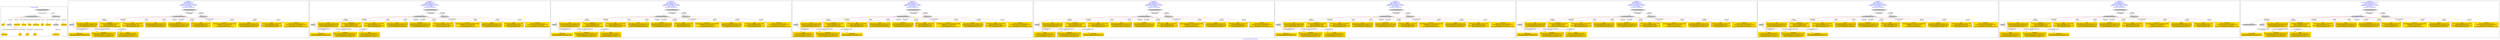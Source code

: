 digraph n0 {
fontcolor="blue"
remincross="true"
label="s15-s-detroit-institute-of-art.json"
subgraph cluster_0 {
label="1-correct model"
n2[style="filled",color="white",fillcolor="lightgray",label="CulturalHeritageObject1"];
n3[shape="plaintext",style="filled",fillcolor="gold",label="date"];
n4[style="filled",color="white",fillcolor="lightgray",label="Person1"];
n5[shape="plaintext",style="filled",fillcolor="gold",label="dimensions"];
n6[shape="plaintext",style="filled",fillcolor="gold",label="medium"];
n7[shape="plaintext",style="filled",fillcolor="gold",label="credit"];
n8[shape="plaintext",style="filled",fillcolor="gold",label="provenance"];
n9[shape="plaintext",style="filled",fillcolor="gold",label="title"];
n10[shape="plaintext",style="filled",fillcolor="gold",label="accession"];
n11[style="filled",color="white",fillcolor="lightgray",label="Concept1"];
n12[shape="plaintext",style="filled",fillcolor="gold",label="nationality"];
n13[shape="plaintext",style="filled",fillcolor="gold",label="birth"];
n14[shape="plaintext",style="filled",fillcolor="gold",label="death"];
n15[shape="plaintext",style="filled",fillcolor="gold",label="name"];
n16[style="filled",color="white",fillcolor="lightgray",label="EuropeanaAggregation1"];
n17[style="filled",color="white",fillcolor="lightgray",label="WebResource1"];
n18[shape="plaintext",style="filled",fillcolor="gold",label="imageURL"];
n19[shape="plaintext",style="filled",fillcolor="gold",label="classification"];
}
subgraph cluster_1 {
label="candidate 0\nlink coherence:0.75\nnode coherence:0.75\nconfidence:0.649356137832283\nmapping score:0.5946571741492225\ncost:312.98064\n-precision:0.69-recall:0.65"
n21[style="filled",color="white",fillcolor="lightgray",label="CulturalHeritageObject1"];
n22[style="filled",color="white",fillcolor="lightgray",label="Person1"];
n23[style="filled",color="white",fillcolor="lightgray",label="EuropeanaAggregation1"];
n24[style="filled",color="white",fillcolor="lightgray",label="WebResource1"];
n25[shape="plaintext",style="filled",fillcolor="gold",label="title\n[CulturalHeritageObject,description,0.381]\n[Document,columnSubClassOfLink,0.259]\n[CulturalHeritageObject,title,0.236]\n[Person,biographicalInformation,0.124]"];
n26[shape="plaintext",style="filled",fillcolor="gold",label="dimensions\n[CulturalHeritageObject,extent,0.94]\n[Person,dateOfDeath,0.033]\n[Person,dateOfBirth,0.023]\n[CulturalHeritageObject,description,0.004]"];
n27[shape="plaintext",style="filled",fillcolor="gold",label="date\n[CulturalHeritageObject,created,0.678]\n[Person,dateOfBirth,0.137]\n[CulturalHeritageObject,description,0.095]\n[Person,dateOfDeath,0.09]"];
n28[shape="plaintext",style="filled",fillcolor="gold",label="credit\n[CulturalHeritageObject,provenance,0.673]\n[CulturalHeritageObject,description,0.154]\n[CulturalHeritageObject,title,0.088]\n[Document,columnSubClassOfLink,0.085]"];
n29[shape="plaintext",style="filled",fillcolor="gold",label="classification\n[Person,biographicalInformation,0.749]\n[CulturalHeritageObject,description,0.251]"];
n30[shape="plaintext",style="filled",fillcolor="gold",label="imageURL\n[WebResource,classLink,0.974]\n[Document,columnSubClassOfLink,0.018]\n[Document,classLink,0.007]\n[CulturalHeritageObject,accessionNumber,0.001]"];
n31[shape="plaintext",style="filled",fillcolor="gold",label="provenance\n[CulturalHeritageObject,description,0.34]\n[CulturalHeritageObject,provenance,0.314]\n[Person,biographicalInformation,0.265]\n[CulturalHeritageObject,title,0.081]"];
n32[shape="plaintext",style="filled",fillcolor="gold",label="nationality\n[Person,countryAssociatedWithThePerson,0.731]\n[CulturalHeritageObject,provenance,0.11]\n[CulturalHeritageObject,description,0.098]\n[Person,biographicalInformation,0.06]"];
n33[shape="plaintext",style="filled",fillcolor="gold",label="name\n[Person,nameOfThePerson,0.456]\n[Document,columnSubClassOfLink,0.232]\n[CulturalHeritageObject,title,0.157]\n[CulturalHeritageObject,description,0.155]"];
n34[shape="plaintext",style="filled",fillcolor="gold",label="death\n[CulturalHeritageObject,created,0.475]\n[Person,dateOfDeath,0.326]\n[Person,biographicalInformation,0.143]\n[Person,dateOfBirth,0.056]"];
n35[shape="plaintext",style="filled",fillcolor="gold",label="accession\n[CulturalHeritageObject,accessionNumber,0.666]\n[WebResource,classLink,0.334]\n[Document,classLink,0.0]\n[CulturalHeritageObject,extent,0.0]"];
n36[shape="plaintext",style="filled",fillcolor="gold",label="medium\n[CulturalHeritageObject,medium,0.875]\n[CulturalHeritageObject,description,0.119]\n[Person,biographicalInformation,0.006]\n[CulturalHeritageObject,extent,0.0]"];
n37[shape="plaintext",style="filled",fillcolor="gold",label="birth\n[CulturalHeritageObject,created,0.504]\n[Person,dateOfBirth,0.299]\n[CulturalHeritageObject,description,0.143]\n[Person,dateOfDeath,0.054]"];
}
subgraph cluster_2 {
label="candidate 1\nlink coherence:0.75\nnode coherence:0.75\nconfidence:0.649356137832283\nmapping score:0.5946571741492225\ncost:312.98064\n-precision:0.69-recall:0.65"
n39[style="filled",color="white",fillcolor="lightgray",label="CulturalHeritageObject1"];
n40[style="filled",color="white",fillcolor="lightgray",label="Person1"];
n41[style="filled",color="white",fillcolor="lightgray",label="EuropeanaAggregation1"];
n42[style="filled",color="white",fillcolor="lightgray",label="WebResource1"];
n43[shape="plaintext",style="filled",fillcolor="gold",label="title\n[CulturalHeritageObject,description,0.381]\n[Document,columnSubClassOfLink,0.259]\n[CulturalHeritageObject,title,0.236]\n[Person,biographicalInformation,0.124]"];
n44[shape="plaintext",style="filled",fillcolor="gold",label="dimensions\n[CulturalHeritageObject,extent,0.94]\n[Person,dateOfDeath,0.033]\n[Person,dateOfBirth,0.023]\n[CulturalHeritageObject,description,0.004]"];
n45[shape="plaintext",style="filled",fillcolor="gold",label="date\n[CulturalHeritageObject,created,0.678]\n[Person,dateOfBirth,0.137]\n[CulturalHeritageObject,description,0.095]\n[Person,dateOfDeath,0.09]"];
n46[shape="plaintext",style="filled",fillcolor="gold",label="credit\n[CulturalHeritageObject,provenance,0.673]\n[CulturalHeritageObject,description,0.154]\n[CulturalHeritageObject,title,0.088]\n[Document,columnSubClassOfLink,0.085]"];
n47[shape="plaintext",style="filled",fillcolor="gold",label="classification\n[Person,biographicalInformation,0.749]\n[CulturalHeritageObject,description,0.251]"];
n48[shape="plaintext",style="filled",fillcolor="gold",label="imageURL\n[WebResource,classLink,0.974]\n[Document,columnSubClassOfLink,0.018]\n[Document,classLink,0.007]\n[CulturalHeritageObject,accessionNumber,0.001]"];
n49[shape="plaintext",style="filled",fillcolor="gold",label="provenance\n[CulturalHeritageObject,description,0.34]\n[CulturalHeritageObject,provenance,0.314]\n[Person,biographicalInformation,0.265]\n[CulturalHeritageObject,title,0.081]"];
n50[shape="plaintext",style="filled",fillcolor="gold",label="nationality\n[Person,countryAssociatedWithThePerson,0.731]\n[CulturalHeritageObject,provenance,0.11]\n[CulturalHeritageObject,description,0.098]\n[Person,biographicalInformation,0.06]"];
n51[shape="plaintext",style="filled",fillcolor="gold",label="name\n[Person,nameOfThePerson,0.456]\n[Document,columnSubClassOfLink,0.232]\n[CulturalHeritageObject,title,0.157]\n[CulturalHeritageObject,description,0.155]"];
n52[shape="plaintext",style="filled",fillcolor="gold",label="birth\n[CulturalHeritageObject,created,0.504]\n[Person,dateOfBirth,0.299]\n[CulturalHeritageObject,description,0.143]\n[Person,dateOfDeath,0.054]"];
n53[shape="plaintext",style="filled",fillcolor="gold",label="accession\n[CulturalHeritageObject,accessionNumber,0.666]\n[WebResource,classLink,0.334]\n[Document,classLink,0.0]\n[CulturalHeritageObject,extent,0.0]"];
n54[shape="plaintext",style="filled",fillcolor="gold",label="medium\n[CulturalHeritageObject,medium,0.875]\n[CulturalHeritageObject,description,0.119]\n[Person,biographicalInformation,0.006]\n[CulturalHeritageObject,extent,0.0]"];
n55[shape="plaintext",style="filled",fillcolor="gold",label="death\n[CulturalHeritageObject,created,0.475]\n[Person,dateOfDeath,0.326]\n[Person,biographicalInformation,0.143]\n[Person,dateOfBirth,0.056]"];
}
subgraph cluster_3 {
label="candidate 2\nlink coherence:0.75\nnode coherence:0.75\nconfidence:0.649356137832283\nmapping score:0.5946571741492225\ncost:312.98064\n-precision:0.69-recall:0.65"
n57[style="filled",color="white",fillcolor="lightgray",label="CulturalHeritageObject1"];
n58[style="filled",color="white",fillcolor="lightgray",label="Person1"];
n59[style="filled",color="white",fillcolor="lightgray",label="EuropeanaAggregation1"];
n60[style="filled",color="white",fillcolor="lightgray",label="WebResource1"];
n61[shape="plaintext",style="filled",fillcolor="gold",label="title\n[CulturalHeritageObject,description,0.381]\n[Document,columnSubClassOfLink,0.259]\n[CulturalHeritageObject,title,0.236]\n[Person,biographicalInformation,0.124]"];
n62[shape="plaintext",style="filled",fillcolor="gold",label="dimensions\n[CulturalHeritageObject,extent,0.94]\n[Person,dateOfDeath,0.033]\n[Person,dateOfBirth,0.023]\n[CulturalHeritageObject,description,0.004]"];
n63[shape="plaintext",style="filled",fillcolor="gold",label="date\n[CulturalHeritageObject,created,0.678]\n[Person,dateOfBirth,0.137]\n[CulturalHeritageObject,description,0.095]\n[Person,dateOfDeath,0.09]"];
n64[shape="plaintext",style="filled",fillcolor="gold",label="classification\n[Person,biographicalInformation,0.749]\n[CulturalHeritageObject,description,0.251]"];
n65[shape="plaintext",style="filled",fillcolor="gold",label="imageURL\n[WebResource,classLink,0.974]\n[Document,columnSubClassOfLink,0.018]\n[Document,classLink,0.007]\n[CulturalHeritageObject,accessionNumber,0.001]"];
n66[shape="plaintext",style="filled",fillcolor="gold",label="credit\n[CulturalHeritageObject,provenance,0.673]\n[CulturalHeritageObject,description,0.154]\n[CulturalHeritageObject,title,0.088]\n[Document,columnSubClassOfLink,0.085]"];
n67[shape="plaintext",style="filled",fillcolor="gold",label="provenance\n[CulturalHeritageObject,description,0.34]\n[CulturalHeritageObject,provenance,0.314]\n[Person,biographicalInformation,0.265]\n[CulturalHeritageObject,title,0.081]"];
n68[shape="plaintext",style="filled",fillcolor="gold",label="nationality\n[Person,countryAssociatedWithThePerson,0.731]\n[CulturalHeritageObject,provenance,0.11]\n[CulturalHeritageObject,description,0.098]\n[Person,biographicalInformation,0.06]"];
n69[shape="plaintext",style="filled",fillcolor="gold",label="name\n[Person,nameOfThePerson,0.456]\n[Document,columnSubClassOfLink,0.232]\n[CulturalHeritageObject,title,0.157]\n[CulturalHeritageObject,description,0.155]"];
n70[shape="plaintext",style="filled",fillcolor="gold",label="death\n[CulturalHeritageObject,created,0.475]\n[Person,dateOfDeath,0.326]\n[Person,biographicalInformation,0.143]\n[Person,dateOfBirth,0.056]"];
n71[shape="plaintext",style="filled",fillcolor="gold",label="accession\n[CulturalHeritageObject,accessionNumber,0.666]\n[WebResource,classLink,0.334]\n[Document,classLink,0.0]\n[CulturalHeritageObject,extent,0.0]"];
n72[shape="plaintext",style="filled",fillcolor="gold",label="medium\n[CulturalHeritageObject,medium,0.875]\n[CulturalHeritageObject,description,0.119]\n[Person,biographicalInformation,0.006]\n[CulturalHeritageObject,extent,0.0]"];
n73[shape="plaintext",style="filled",fillcolor="gold",label="birth\n[CulturalHeritageObject,created,0.504]\n[Person,dateOfBirth,0.299]\n[CulturalHeritageObject,description,0.143]\n[Person,dateOfDeath,0.054]"];
}
subgraph cluster_4 {
label="candidate 3\nlink coherence:0.75\nnode coherence:0.75\nconfidence:0.649356137832283\nmapping score:0.5946571741492225\ncost:312.98074\n-precision:0.69-recall:0.65"
n75[style="filled",color="white",fillcolor="lightgray",label="CulturalHeritageObject1"];
n76[style="filled",color="white",fillcolor="lightgray",label="Person2"];
n77[style="filled",color="white",fillcolor="lightgray",label="EuropeanaAggregation1"];
n78[style="filled",color="white",fillcolor="lightgray",label="WebResource1"];
n79[shape="plaintext",style="filled",fillcolor="gold",label="title\n[CulturalHeritageObject,description,0.381]\n[Document,columnSubClassOfLink,0.259]\n[CulturalHeritageObject,title,0.236]\n[Person,biographicalInformation,0.124]"];
n80[shape="plaintext",style="filled",fillcolor="gold",label="dimensions\n[CulturalHeritageObject,extent,0.94]\n[Person,dateOfDeath,0.033]\n[Person,dateOfBirth,0.023]\n[CulturalHeritageObject,description,0.004]"];
n81[shape="plaintext",style="filled",fillcolor="gold",label="name\n[Person,nameOfThePerson,0.456]\n[Document,columnSubClassOfLink,0.232]\n[CulturalHeritageObject,title,0.157]\n[CulturalHeritageObject,description,0.155]"];
n82[shape="plaintext",style="filled",fillcolor="gold",label="date\n[CulturalHeritageObject,created,0.678]\n[Person,dateOfBirth,0.137]\n[CulturalHeritageObject,description,0.095]\n[Person,dateOfDeath,0.09]"];
n83[shape="plaintext",style="filled",fillcolor="gold",label="credit\n[CulturalHeritageObject,provenance,0.673]\n[CulturalHeritageObject,description,0.154]\n[CulturalHeritageObject,title,0.088]\n[Document,columnSubClassOfLink,0.085]"];
n84[shape="plaintext",style="filled",fillcolor="gold",label="nationality\n[Person,countryAssociatedWithThePerson,0.731]\n[CulturalHeritageObject,provenance,0.11]\n[CulturalHeritageObject,description,0.098]\n[Person,biographicalInformation,0.06]"];
n85[shape="plaintext",style="filled",fillcolor="gold",label="imageURL\n[WebResource,classLink,0.974]\n[Document,columnSubClassOfLink,0.018]\n[Document,classLink,0.007]\n[CulturalHeritageObject,accessionNumber,0.001]"];
n86[shape="plaintext",style="filled",fillcolor="gold",label="provenance\n[CulturalHeritageObject,description,0.34]\n[CulturalHeritageObject,provenance,0.314]\n[Person,biographicalInformation,0.265]\n[CulturalHeritageObject,title,0.081]"];
n87[shape="plaintext",style="filled",fillcolor="gold",label="death\n[CulturalHeritageObject,created,0.475]\n[Person,dateOfDeath,0.326]\n[Person,biographicalInformation,0.143]\n[Person,dateOfBirth,0.056]"];
n88[shape="plaintext",style="filled",fillcolor="gold",label="accession\n[CulturalHeritageObject,accessionNumber,0.666]\n[WebResource,classLink,0.334]\n[Document,classLink,0.0]\n[CulturalHeritageObject,extent,0.0]"];
n89[shape="plaintext",style="filled",fillcolor="gold",label="medium\n[CulturalHeritageObject,medium,0.875]\n[CulturalHeritageObject,description,0.119]\n[Person,biographicalInformation,0.006]\n[CulturalHeritageObject,extent,0.0]"];
n90[shape="plaintext",style="filled",fillcolor="gold",label="classification\n[Person,biographicalInformation,0.749]\n[CulturalHeritageObject,description,0.251]"];
n91[shape="plaintext",style="filled",fillcolor="gold",label="birth\n[CulturalHeritageObject,created,0.504]\n[Person,dateOfBirth,0.299]\n[CulturalHeritageObject,description,0.143]\n[Person,dateOfDeath,0.054]"];
}
subgraph cluster_5 {
label="candidate 4\nlink coherence:0.75\nnode coherence:0.75\nconfidence:0.649356137832283\nmapping score:0.5946571741492225\ncost:312.98074\n-precision:0.69-recall:0.65"
n93[style="filled",color="white",fillcolor="lightgray",label="CulturalHeritageObject1"];
n94[style="filled",color="white",fillcolor="lightgray",label="Person2"];
n95[style="filled",color="white",fillcolor="lightgray",label="EuropeanaAggregation1"];
n96[style="filled",color="white",fillcolor="lightgray",label="WebResource1"];
n97[shape="plaintext",style="filled",fillcolor="gold",label="title\n[CulturalHeritageObject,description,0.381]\n[Document,columnSubClassOfLink,0.259]\n[CulturalHeritageObject,title,0.236]\n[Person,biographicalInformation,0.124]"];
n98[shape="plaintext",style="filled",fillcolor="gold",label="dimensions\n[CulturalHeritageObject,extent,0.94]\n[Person,dateOfDeath,0.033]\n[Person,dateOfBirth,0.023]\n[CulturalHeritageObject,description,0.004]"];
n99[shape="plaintext",style="filled",fillcolor="gold",label="name\n[Person,nameOfThePerson,0.456]\n[Document,columnSubClassOfLink,0.232]\n[CulturalHeritageObject,title,0.157]\n[CulturalHeritageObject,description,0.155]"];
n100[shape="plaintext",style="filled",fillcolor="gold",label="date\n[CulturalHeritageObject,created,0.678]\n[Person,dateOfBirth,0.137]\n[CulturalHeritageObject,description,0.095]\n[Person,dateOfDeath,0.09]"];
n101[shape="plaintext",style="filled",fillcolor="gold",label="credit\n[CulturalHeritageObject,provenance,0.673]\n[CulturalHeritageObject,description,0.154]\n[CulturalHeritageObject,title,0.088]\n[Document,columnSubClassOfLink,0.085]"];
n102[shape="plaintext",style="filled",fillcolor="gold",label="nationality\n[Person,countryAssociatedWithThePerson,0.731]\n[CulturalHeritageObject,provenance,0.11]\n[CulturalHeritageObject,description,0.098]\n[Person,biographicalInformation,0.06]"];
n103[shape="plaintext",style="filled",fillcolor="gold",label="imageURL\n[WebResource,classLink,0.974]\n[Document,columnSubClassOfLink,0.018]\n[Document,classLink,0.007]\n[CulturalHeritageObject,accessionNumber,0.001]"];
n104[shape="plaintext",style="filled",fillcolor="gold",label="provenance\n[CulturalHeritageObject,description,0.34]\n[CulturalHeritageObject,provenance,0.314]\n[Person,biographicalInformation,0.265]\n[CulturalHeritageObject,title,0.081]"];
n105[shape="plaintext",style="filled",fillcolor="gold",label="birth\n[CulturalHeritageObject,created,0.504]\n[Person,dateOfBirth,0.299]\n[CulturalHeritageObject,description,0.143]\n[Person,dateOfDeath,0.054]"];
n106[shape="plaintext",style="filled",fillcolor="gold",label="accession\n[CulturalHeritageObject,accessionNumber,0.666]\n[WebResource,classLink,0.334]\n[Document,classLink,0.0]\n[CulturalHeritageObject,extent,0.0]"];
n107[shape="plaintext",style="filled",fillcolor="gold",label="medium\n[CulturalHeritageObject,medium,0.875]\n[CulturalHeritageObject,description,0.119]\n[Person,biographicalInformation,0.006]\n[CulturalHeritageObject,extent,0.0]"];
n108[shape="plaintext",style="filled",fillcolor="gold",label="classification\n[Person,biographicalInformation,0.749]\n[CulturalHeritageObject,description,0.251]"];
n109[shape="plaintext",style="filled",fillcolor="gold",label="death\n[CulturalHeritageObject,created,0.475]\n[Person,dateOfDeath,0.326]\n[Person,biographicalInformation,0.143]\n[Person,dateOfBirth,0.056]"];
}
subgraph cluster_6 {
label="candidate 5\nlink coherence:0.75\nnode coherence:0.75\nconfidence:0.649356137832283\nmapping score:0.5946571741492225\ncost:312.98096\n-precision:0.69-recall:0.65"
n111[style="filled",color="white",fillcolor="lightgray",label="CulturalHeritageObject1"];
n112[style="filled",color="white",fillcolor="lightgray",label="Person1"];
n113[style="filled",color="white",fillcolor="lightgray",label="EuropeanaAggregation1"];
n114[style="filled",color="white",fillcolor="lightgray",label="WebResource2"];
n115[shape="plaintext",style="filled",fillcolor="gold",label="title\n[CulturalHeritageObject,description,0.381]\n[Document,columnSubClassOfLink,0.259]\n[CulturalHeritageObject,title,0.236]\n[Person,biographicalInformation,0.124]"];
n116[shape="plaintext",style="filled",fillcolor="gold",label="dimensions\n[CulturalHeritageObject,extent,0.94]\n[Person,dateOfDeath,0.033]\n[Person,dateOfBirth,0.023]\n[CulturalHeritageObject,description,0.004]"];
n117[shape="plaintext",style="filled",fillcolor="gold",label="date\n[CulturalHeritageObject,created,0.678]\n[Person,dateOfBirth,0.137]\n[CulturalHeritageObject,description,0.095]\n[Person,dateOfDeath,0.09]"];
n118[shape="plaintext",style="filled",fillcolor="gold",label="credit\n[CulturalHeritageObject,provenance,0.673]\n[CulturalHeritageObject,description,0.154]\n[CulturalHeritageObject,title,0.088]\n[Document,columnSubClassOfLink,0.085]"];
n119[shape="plaintext",style="filled",fillcolor="gold",label="classification\n[Person,biographicalInformation,0.749]\n[CulturalHeritageObject,description,0.251]"];
n120[shape="plaintext",style="filled",fillcolor="gold",label="provenance\n[CulturalHeritageObject,description,0.34]\n[CulturalHeritageObject,provenance,0.314]\n[Person,biographicalInformation,0.265]\n[CulturalHeritageObject,title,0.081]"];
n121[shape="plaintext",style="filled",fillcolor="gold",label="nationality\n[Person,countryAssociatedWithThePerson,0.731]\n[CulturalHeritageObject,provenance,0.11]\n[CulturalHeritageObject,description,0.098]\n[Person,biographicalInformation,0.06]"];
n122[shape="plaintext",style="filled",fillcolor="gold",label="name\n[Person,nameOfThePerson,0.456]\n[Document,columnSubClassOfLink,0.232]\n[CulturalHeritageObject,title,0.157]\n[CulturalHeritageObject,description,0.155]"];
n123[shape="plaintext",style="filled",fillcolor="gold",label="death\n[CulturalHeritageObject,created,0.475]\n[Person,dateOfDeath,0.326]\n[Person,biographicalInformation,0.143]\n[Person,dateOfBirth,0.056]"];
n124[shape="plaintext",style="filled",fillcolor="gold",label="accession\n[CulturalHeritageObject,accessionNumber,0.666]\n[WebResource,classLink,0.334]\n[Document,classLink,0.0]\n[CulturalHeritageObject,extent,0.0]"];
n125[shape="plaintext",style="filled",fillcolor="gold",label="medium\n[CulturalHeritageObject,medium,0.875]\n[CulturalHeritageObject,description,0.119]\n[Person,biographicalInformation,0.006]\n[CulturalHeritageObject,extent,0.0]"];
n126[shape="plaintext",style="filled",fillcolor="gold",label="birth\n[CulturalHeritageObject,created,0.504]\n[Person,dateOfBirth,0.299]\n[CulturalHeritageObject,description,0.143]\n[Person,dateOfDeath,0.054]"];
n127[shape="plaintext",style="filled",fillcolor="gold",label="imageURL\n[WebResource,classLink,0.974]\n[Document,columnSubClassOfLink,0.018]\n[Document,classLink,0.007]\n[CulturalHeritageObject,accessionNumber,0.001]"];
}
subgraph cluster_7 {
label="candidate 6\nlink coherence:0.75\nnode coherence:0.75\nconfidence:0.649356137832283\nmapping score:0.5946571741492225\ncost:312.98096\n-precision:0.69-recall:0.65"
n129[style="filled",color="white",fillcolor="lightgray",label="CulturalHeritageObject1"];
n130[style="filled",color="white",fillcolor="lightgray",label="Person1"];
n131[style="filled",color="white",fillcolor="lightgray",label="EuropeanaAggregation1"];
n132[style="filled",color="white",fillcolor="lightgray",label="WebResource2"];
n133[shape="plaintext",style="filled",fillcolor="gold",label="title\n[CulturalHeritageObject,description,0.381]\n[Document,columnSubClassOfLink,0.259]\n[CulturalHeritageObject,title,0.236]\n[Person,biographicalInformation,0.124]"];
n134[shape="plaintext",style="filled",fillcolor="gold",label="dimensions\n[CulturalHeritageObject,extent,0.94]\n[Person,dateOfDeath,0.033]\n[Person,dateOfBirth,0.023]\n[CulturalHeritageObject,description,0.004]"];
n135[shape="plaintext",style="filled",fillcolor="gold",label="date\n[CulturalHeritageObject,created,0.678]\n[Person,dateOfBirth,0.137]\n[CulturalHeritageObject,description,0.095]\n[Person,dateOfDeath,0.09]"];
n136[shape="plaintext",style="filled",fillcolor="gold",label="credit\n[CulturalHeritageObject,provenance,0.673]\n[CulturalHeritageObject,description,0.154]\n[CulturalHeritageObject,title,0.088]\n[Document,columnSubClassOfLink,0.085]"];
n137[shape="plaintext",style="filled",fillcolor="gold",label="classification\n[Person,biographicalInformation,0.749]\n[CulturalHeritageObject,description,0.251]"];
n138[shape="plaintext",style="filled",fillcolor="gold",label="provenance\n[CulturalHeritageObject,description,0.34]\n[CulturalHeritageObject,provenance,0.314]\n[Person,biographicalInformation,0.265]\n[CulturalHeritageObject,title,0.081]"];
n139[shape="plaintext",style="filled",fillcolor="gold",label="nationality\n[Person,countryAssociatedWithThePerson,0.731]\n[CulturalHeritageObject,provenance,0.11]\n[CulturalHeritageObject,description,0.098]\n[Person,biographicalInformation,0.06]"];
n140[shape="plaintext",style="filled",fillcolor="gold",label="name\n[Person,nameOfThePerson,0.456]\n[Document,columnSubClassOfLink,0.232]\n[CulturalHeritageObject,title,0.157]\n[CulturalHeritageObject,description,0.155]"];
n141[shape="plaintext",style="filled",fillcolor="gold",label="birth\n[CulturalHeritageObject,created,0.504]\n[Person,dateOfBirth,0.299]\n[CulturalHeritageObject,description,0.143]\n[Person,dateOfDeath,0.054]"];
n142[shape="plaintext",style="filled",fillcolor="gold",label="accession\n[CulturalHeritageObject,accessionNumber,0.666]\n[WebResource,classLink,0.334]\n[Document,classLink,0.0]\n[CulturalHeritageObject,extent,0.0]"];
n143[shape="plaintext",style="filled",fillcolor="gold",label="medium\n[CulturalHeritageObject,medium,0.875]\n[CulturalHeritageObject,description,0.119]\n[Person,biographicalInformation,0.006]\n[CulturalHeritageObject,extent,0.0]"];
n144[shape="plaintext",style="filled",fillcolor="gold",label="death\n[CulturalHeritageObject,created,0.475]\n[Person,dateOfDeath,0.326]\n[Person,biographicalInformation,0.143]\n[Person,dateOfBirth,0.056]"];
n145[shape="plaintext",style="filled",fillcolor="gold",label="imageURL\n[WebResource,classLink,0.974]\n[Document,columnSubClassOfLink,0.018]\n[Document,classLink,0.007]\n[CulturalHeritageObject,accessionNumber,0.001]"];
}
subgraph cluster_8 {
label="candidate 7\nlink coherence:0.75\nnode coherence:0.75\nconfidence:0.649356137832283\nmapping score:0.5946571741492225\ncost:312.98106\n-precision:0.69-recall:0.65"
n147[style="filled",color="white",fillcolor="lightgray",label="CulturalHeritageObject1"];
n148[style="filled",color="white",fillcolor="lightgray",label="Person2"];
n149[style="filled",color="white",fillcolor="lightgray",label="EuropeanaAggregation1"];
n150[style="filled",color="white",fillcolor="lightgray",label="WebResource2"];
n151[shape="plaintext",style="filled",fillcolor="gold",label="title\n[CulturalHeritageObject,description,0.381]\n[Document,columnSubClassOfLink,0.259]\n[CulturalHeritageObject,title,0.236]\n[Person,biographicalInformation,0.124]"];
n152[shape="plaintext",style="filled",fillcolor="gold",label="dimensions\n[CulturalHeritageObject,extent,0.94]\n[Person,dateOfDeath,0.033]\n[Person,dateOfBirth,0.023]\n[CulturalHeritageObject,description,0.004]"];
n153[shape="plaintext",style="filled",fillcolor="gold",label="name\n[Person,nameOfThePerson,0.456]\n[Document,columnSubClassOfLink,0.232]\n[CulturalHeritageObject,title,0.157]\n[CulturalHeritageObject,description,0.155]"];
n154[shape="plaintext",style="filled",fillcolor="gold",label="date\n[CulturalHeritageObject,created,0.678]\n[Person,dateOfBirth,0.137]\n[CulturalHeritageObject,description,0.095]\n[Person,dateOfDeath,0.09]"];
n155[shape="plaintext",style="filled",fillcolor="gold",label="credit\n[CulturalHeritageObject,provenance,0.673]\n[CulturalHeritageObject,description,0.154]\n[CulturalHeritageObject,title,0.088]\n[Document,columnSubClassOfLink,0.085]"];
n156[shape="plaintext",style="filled",fillcolor="gold",label="nationality\n[Person,countryAssociatedWithThePerson,0.731]\n[CulturalHeritageObject,provenance,0.11]\n[CulturalHeritageObject,description,0.098]\n[Person,biographicalInformation,0.06]"];
n157[shape="plaintext",style="filled",fillcolor="gold",label="provenance\n[CulturalHeritageObject,description,0.34]\n[CulturalHeritageObject,provenance,0.314]\n[Person,biographicalInformation,0.265]\n[CulturalHeritageObject,title,0.081]"];
n158[shape="plaintext",style="filled",fillcolor="gold",label="death\n[CulturalHeritageObject,created,0.475]\n[Person,dateOfDeath,0.326]\n[Person,biographicalInformation,0.143]\n[Person,dateOfBirth,0.056]"];
n159[shape="plaintext",style="filled",fillcolor="gold",label="accession\n[CulturalHeritageObject,accessionNumber,0.666]\n[WebResource,classLink,0.334]\n[Document,classLink,0.0]\n[CulturalHeritageObject,extent,0.0]"];
n160[shape="plaintext",style="filled",fillcolor="gold",label="medium\n[CulturalHeritageObject,medium,0.875]\n[CulturalHeritageObject,description,0.119]\n[Person,biographicalInformation,0.006]\n[CulturalHeritageObject,extent,0.0]"];
n161[shape="plaintext",style="filled",fillcolor="gold",label="classification\n[Person,biographicalInformation,0.749]\n[CulturalHeritageObject,description,0.251]"];
n162[shape="plaintext",style="filled",fillcolor="gold",label="birth\n[CulturalHeritageObject,created,0.504]\n[Person,dateOfBirth,0.299]\n[CulturalHeritageObject,description,0.143]\n[Person,dateOfDeath,0.054]"];
n163[shape="plaintext",style="filled",fillcolor="gold",label="imageURL\n[WebResource,classLink,0.974]\n[Document,columnSubClassOfLink,0.018]\n[Document,classLink,0.007]\n[CulturalHeritageObject,accessionNumber,0.001]"];
}
subgraph cluster_9 {
label="candidate 8\nlink coherence:0.75\nnode coherence:0.75\nconfidence:0.649356137832283\nmapping score:0.5946571741492225\ncost:312.98106\n-precision:0.69-recall:0.65"
n165[style="filled",color="white",fillcolor="lightgray",label="CulturalHeritageObject1"];
n166[style="filled",color="white",fillcolor="lightgray",label="Person2"];
n167[style="filled",color="white",fillcolor="lightgray",label="EuropeanaAggregation1"];
n168[style="filled",color="white",fillcolor="lightgray",label="WebResource2"];
n169[shape="plaintext",style="filled",fillcolor="gold",label="title\n[CulturalHeritageObject,description,0.381]\n[Document,columnSubClassOfLink,0.259]\n[CulturalHeritageObject,title,0.236]\n[Person,biographicalInformation,0.124]"];
n170[shape="plaintext",style="filled",fillcolor="gold",label="dimensions\n[CulturalHeritageObject,extent,0.94]\n[Person,dateOfDeath,0.033]\n[Person,dateOfBirth,0.023]\n[CulturalHeritageObject,description,0.004]"];
n171[shape="plaintext",style="filled",fillcolor="gold",label="name\n[Person,nameOfThePerson,0.456]\n[Document,columnSubClassOfLink,0.232]\n[CulturalHeritageObject,title,0.157]\n[CulturalHeritageObject,description,0.155]"];
n172[shape="plaintext",style="filled",fillcolor="gold",label="date\n[CulturalHeritageObject,created,0.678]\n[Person,dateOfBirth,0.137]\n[CulturalHeritageObject,description,0.095]\n[Person,dateOfDeath,0.09]"];
n173[shape="plaintext",style="filled",fillcolor="gold",label="credit\n[CulturalHeritageObject,provenance,0.673]\n[CulturalHeritageObject,description,0.154]\n[CulturalHeritageObject,title,0.088]\n[Document,columnSubClassOfLink,0.085]"];
n174[shape="plaintext",style="filled",fillcolor="gold",label="nationality\n[Person,countryAssociatedWithThePerson,0.731]\n[CulturalHeritageObject,provenance,0.11]\n[CulturalHeritageObject,description,0.098]\n[Person,biographicalInformation,0.06]"];
n175[shape="plaintext",style="filled",fillcolor="gold",label="provenance\n[CulturalHeritageObject,description,0.34]\n[CulturalHeritageObject,provenance,0.314]\n[Person,biographicalInformation,0.265]\n[CulturalHeritageObject,title,0.081]"];
n176[shape="plaintext",style="filled",fillcolor="gold",label="birth\n[CulturalHeritageObject,created,0.504]\n[Person,dateOfBirth,0.299]\n[CulturalHeritageObject,description,0.143]\n[Person,dateOfDeath,0.054]"];
n177[shape="plaintext",style="filled",fillcolor="gold",label="accession\n[CulturalHeritageObject,accessionNumber,0.666]\n[WebResource,classLink,0.334]\n[Document,classLink,0.0]\n[CulturalHeritageObject,extent,0.0]"];
n178[shape="plaintext",style="filled",fillcolor="gold",label="medium\n[CulturalHeritageObject,medium,0.875]\n[CulturalHeritageObject,description,0.119]\n[Person,biographicalInformation,0.006]\n[CulturalHeritageObject,extent,0.0]"];
n179[shape="plaintext",style="filled",fillcolor="gold",label="classification\n[Person,biographicalInformation,0.749]\n[CulturalHeritageObject,description,0.251]"];
n180[shape="plaintext",style="filled",fillcolor="gold",label="death\n[CulturalHeritageObject,created,0.475]\n[Person,dateOfDeath,0.326]\n[Person,biographicalInformation,0.143]\n[Person,dateOfBirth,0.056]"];
n181[shape="plaintext",style="filled",fillcolor="gold",label="imageURL\n[WebResource,classLink,0.974]\n[Document,columnSubClassOfLink,0.018]\n[Document,classLink,0.007]\n[CulturalHeritageObject,accessionNumber,0.001]"];
}
subgraph cluster_10 {
label="candidate 9\nlink coherence:0.7058823529411765\nnode coherence:0.75\nconfidence:0.649356137832283\nmapping score:0.5946571741492225\ncost:313.97641\n-precision:0.65-recall:0.65"
n183[style="filled",color="white",fillcolor="lightgray",label="CulturalHeritageObject1"];
n184[style="filled",color="white",fillcolor="lightgray",label="CulturalHeritageObject2"];
n185[style="filled",color="white",fillcolor="lightgray",label="Person1"];
n186[style="filled",color="white",fillcolor="lightgray",label="EuropeanaAggregation1"];
n187[style="filled",color="white",fillcolor="lightgray",label="WebResource1"];
n188[shape="plaintext",style="filled",fillcolor="gold",label="title\n[CulturalHeritageObject,description,0.381]\n[Document,columnSubClassOfLink,0.259]\n[CulturalHeritageObject,title,0.236]\n[Person,biographicalInformation,0.124]"];
n189[shape="plaintext",style="filled",fillcolor="gold",label="dimensions\n[CulturalHeritageObject,extent,0.94]\n[Person,dateOfDeath,0.033]\n[Person,dateOfBirth,0.023]\n[CulturalHeritageObject,description,0.004]"];
n190[shape="plaintext",style="filled",fillcolor="gold",label="date\n[CulturalHeritageObject,created,0.678]\n[Person,dateOfBirth,0.137]\n[CulturalHeritageObject,description,0.095]\n[Person,dateOfDeath,0.09]"];
n191[shape="plaintext",style="filled",fillcolor="gold",label="credit\n[CulturalHeritageObject,provenance,0.673]\n[CulturalHeritageObject,description,0.154]\n[CulturalHeritageObject,title,0.088]\n[Document,columnSubClassOfLink,0.085]"];
n192[shape="plaintext",style="filled",fillcolor="gold",label="classification\n[Person,biographicalInformation,0.749]\n[CulturalHeritageObject,description,0.251]"];
n193[shape="plaintext",style="filled",fillcolor="gold",label="imageURL\n[WebResource,classLink,0.974]\n[Document,columnSubClassOfLink,0.018]\n[Document,classLink,0.007]\n[CulturalHeritageObject,accessionNumber,0.001]"];
n194[shape="plaintext",style="filled",fillcolor="gold",label="provenance\n[CulturalHeritageObject,description,0.34]\n[CulturalHeritageObject,provenance,0.314]\n[Person,biographicalInformation,0.265]\n[CulturalHeritageObject,title,0.081]"];
n195[shape="plaintext",style="filled",fillcolor="gold",label="nationality\n[Person,countryAssociatedWithThePerson,0.731]\n[CulturalHeritageObject,provenance,0.11]\n[CulturalHeritageObject,description,0.098]\n[Person,biographicalInformation,0.06]"];
n196[shape="plaintext",style="filled",fillcolor="gold",label="name\n[Person,nameOfThePerson,0.456]\n[Document,columnSubClassOfLink,0.232]\n[CulturalHeritageObject,title,0.157]\n[CulturalHeritageObject,description,0.155]"];
n197[shape="plaintext",style="filled",fillcolor="gold",label="death\n[CulturalHeritageObject,created,0.475]\n[Person,dateOfDeath,0.326]\n[Person,biographicalInformation,0.143]\n[Person,dateOfBirth,0.056]"];
n198[shape="plaintext",style="filled",fillcolor="gold",label="accession\n[CulturalHeritageObject,accessionNumber,0.666]\n[WebResource,classLink,0.334]\n[Document,classLink,0.0]\n[CulturalHeritageObject,extent,0.0]"];
n199[shape="plaintext",style="filled",fillcolor="gold",label="medium\n[CulturalHeritageObject,medium,0.875]\n[CulturalHeritageObject,description,0.119]\n[Person,biographicalInformation,0.006]\n[CulturalHeritageObject,extent,0.0]"];
n200[shape="plaintext",style="filled",fillcolor="gold",label="birth\n[CulturalHeritageObject,created,0.504]\n[Person,dateOfBirth,0.299]\n[CulturalHeritageObject,description,0.143]\n[Person,dateOfDeath,0.054]"];
}
n2 -> n3[color="brown",fontcolor="black",label="created"]
n2 -> n4[color="brown",fontcolor="black",label="creator"]
n2 -> n5[color="brown",fontcolor="black",label="extent"]
n2 -> n6[color="brown",fontcolor="black",label="medium"]
n2 -> n7[color="brown",fontcolor="black",label="provenance"]
n2 -> n8[color="brown",fontcolor="black",label="provenance"]
n2 -> n9[color="brown",fontcolor="black",label="title"]
n2 -> n10[color="brown",fontcolor="black",label="accessionNumber"]
n2 -> n11[color="brown",fontcolor="black",label="hasType"]
n4 -> n12[color="brown",fontcolor="black",label="countryAssociatedWithThePerson"]
n4 -> n13[color="brown",fontcolor="black",label="dateOfBirth"]
n4 -> n14[color="brown",fontcolor="black",label="dateOfDeath"]
n4 -> n15[color="brown",fontcolor="black",label="nameOfThePerson"]
n16 -> n2[color="brown",fontcolor="black",label="aggregatedCHO"]
n16 -> n17[color="brown",fontcolor="black",label="hasView"]
n17 -> n18[color="brown",fontcolor="black",label="classLink"]
n11 -> n19[color="brown",fontcolor="black",label="prefLabel"]
n21 -> n22[color="brown",fontcolor="black",label="creator\nw=0.99294"]
n23 -> n21[color="brown",fontcolor="black",label="aggregatedCHO\nw=0.99405"]
n23 -> n24[color="brown",fontcolor="black",label="hasView\nw=0.99365"]
n21 -> n25[color="brown",fontcolor="black",label="description\nw=100.0"]
n21 -> n26[color="brown",fontcolor="black",label="extent\nw=1.0"]
n21 -> n27[color="brown",fontcolor="black",label="created\nw=1.0"]
n21 -> n28[color="brown",fontcolor="black",label="provenance\nw=1.0"]
n22 -> n29[color="brown",fontcolor="black",label="biographicalInformation\nw=1.0"]
n24 -> n30[color="brown",fontcolor="black",label="classLink\nw=1.0"]
n21 -> n31[color="brown",fontcolor="black",label="description\nw=1.0"]
n22 -> n32[color="brown",fontcolor="black",label="countryAssociatedWithThePerson\nw=1.0"]
n22 -> n33[color="brown",fontcolor="black",label="nameOfThePerson\nw=1.0"]
n21 -> n34[color="brown",fontcolor="black",label="created\nw=100.0"]
n21 -> n35[color="brown",fontcolor="black",label="accessionNumber\nw=1.0"]
n21 -> n36[color="brown",fontcolor="black",label="medium\nw=1.0"]
n21 -> n37[color="brown",fontcolor="black",label="created\nw=100.0"]
n39 -> n40[color="brown",fontcolor="black",label="creator\nw=0.99294"]
n41 -> n39[color="brown",fontcolor="black",label="aggregatedCHO\nw=0.99405"]
n41 -> n42[color="brown",fontcolor="black",label="hasView\nw=0.99365"]
n39 -> n43[color="brown",fontcolor="black",label="description\nw=100.0"]
n39 -> n44[color="brown",fontcolor="black",label="extent\nw=1.0"]
n39 -> n45[color="brown",fontcolor="black",label="created\nw=1.0"]
n39 -> n46[color="brown",fontcolor="black",label="provenance\nw=1.0"]
n40 -> n47[color="brown",fontcolor="black",label="biographicalInformation\nw=1.0"]
n42 -> n48[color="brown",fontcolor="black",label="classLink\nw=1.0"]
n39 -> n49[color="brown",fontcolor="black",label="description\nw=1.0"]
n40 -> n50[color="brown",fontcolor="black",label="countryAssociatedWithThePerson\nw=1.0"]
n40 -> n51[color="brown",fontcolor="black",label="nameOfThePerson\nw=1.0"]
n39 -> n52[color="brown",fontcolor="black",label="created\nw=100.0"]
n39 -> n53[color="brown",fontcolor="black",label="accessionNumber\nw=1.0"]
n39 -> n54[color="brown",fontcolor="black",label="medium\nw=1.0"]
n39 -> n55[color="brown",fontcolor="black",label="created\nw=100.0"]
n57 -> n58[color="brown",fontcolor="black",label="creator\nw=0.99294"]
n59 -> n57[color="brown",fontcolor="black",label="aggregatedCHO\nw=0.99405"]
n59 -> n60[color="brown",fontcolor="black",label="hasView\nw=0.99365"]
n57 -> n61[color="brown",fontcolor="black",label="description\nw=100.0"]
n57 -> n62[color="brown",fontcolor="black",label="extent\nw=1.0"]
n57 -> n63[color="brown",fontcolor="black",label="created\nw=1.0"]
n58 -> n64[color="brown",fontcolor="black",label="biographicalInformation\nw=1.0"]
n60 -> n65[color="brown",fontcolor="black",label="classLink\nw=1.0"]
n57 -> n66[color="brown",fontcolor="black",label="provenance\nw=1.0"]
n57 -> n67[color="brown",fontcolor="black",label="description\nw=1.0"]
n58 -> n68[color="brown",fontcolor="black",label="countryAssociatedWithThePerson\nw=1.0"]
n58 -> n69[color="brown",fontcolor="black",label="nameOfThePerson\nw=1.0"]
n57 -> n70[color="brown",fontcolor="black",label="created\nw=100.0"]
n57 -> n71[color="brown",fontcolor="black",label="accessionNumber\nw=1.0"]
n57 -> n72[color="brown",fontcolor="black",label="medium\nw=1.0"]
n57 -> n73[color="brown",fontcolor="black",label="created\nw=100.0"]
n75 -> n76[color="brown",fontcolor="black",label="creator\nw=0.99304"]
n77 -> n75[color="brown",fontcolor="black",label="aggregatedCHO\nw=0.99405"]
n77 -> n78[color="brown",fontcolor="black",label="hasView\nw=0.99365"]
n75 -> n79[color="brown",fontcolor="black",label="description\nw=100.0"]
n75 -> n80[color="brown",fontcolor="black",label="extent\nw=1.0"]
n76 -> n81[color="brown",fontcolor="black",label="nameOfThePerson\nw=1.0"]
n75 -> n82[color="brown",fontcolor="black",label="created\nw=1.0"]
n75 -> n83[color="brown",fontcolor="black",label="provenance\nw=1.0"]
n76 -> n84[color="brown",fontcolor="black",label="countryAssociatedWithThePerson\nw=1.0"]
n78 -> n85[color="brown",fontcolor="black",label="classLink\nw=1.0"]
n75 -> n86[color="brown",fontcolor="black",label="description\nw=1.0"]
n75 -> n87[color="brown",fontcolor="black",label="created\nw=100.0"]
n75 -> n88[color="brown",fontcolor="black",label="accessionNumber\nw=1.0"]
n75 -> n89[color="brown",fontcolor="black",label="medium\nw=1.0"]
n76 -> n90[color="brown",fontcolor="black",label="biographicalInformation\nw=1.0"]
n75 -> n91[color="brown",fontcolor="black",label="created\nw=100.0"]
n93 -> n94[color="brown",fontcolor="black",label="creator\nw=0.99304"]
n95 -> n93[color="brown",fontcolor="black",label="aggregatedCHO\nw=0.99405"]
n95 -> n96[color="brown",fontcolor="black",label="hasView\nw=0.99365"]
n93 -> n97[color="brown",fontcolor="black",label="description\nw=100.0"]
n93 -> n98[color="brown",fontcolor="black",label="extent\nw=1.0"]
n94 -> n99[color="brown",fontcolor="black",label="nameOfThePerson\nw=1.0"]
n93 -> n100[color="brown",fontcolor="black",label="created\nw=1.0"]
n93 -> n101[color="brown",fontcolor="black",label="provenance\nw=1.0"]
n94 -> n102[color="brown",fontcolor="black",label="countryAssociatedWithThePerson\nw=1.0"]
n96 -> n103[color="brown",fontcolor="black",label="classLink\nw=1.0"]
n93 -> n104[color="brown",fontcolor="black",label="description\nw=1.0"]
n93 -> n105[color="brown",fontcolor="black",label="created\nw=100.0"]
n93 -> n106[color="brown",fontcolor="black",label="accessionNumber\nw=1.0"]
n93 -> n107[color="brown",fontcolor="black",label="medium\nw=1.0"]
n94 -> n108[color="brown",fontcolor="black",label="biographicalInformation\nw=1.0"]
n93 -> n109[color="brown",fontcolor="black",label="created\nw=100.0"]
n111 -> n112[color="brown",fontcolor="black",label="creator\nw=0.99294"]
n113 -> n111[color="brown",fontcolor="black",label="aggregatedCHO\nw=0.99405"]
n113 -> n114[color="brown",fontcolor="black",label="hasView\nw=0.99397"]
n111 -> n115[color="brown",fontcolor="black",label="description\nw=100.0"]
n111 -> n116[color="brown",fontcolor="black",label="extent\nw=1.0"]
n111 -> n117[color="brown",fontcolor="black",label="created\nw=1.0"]
n111 -> n118[color="brown",fontcolor="black",label="provenance\nw=1.0"]
n112 -> n119[color="brown",fontcolor="black",label="biographicalInformation\nw=1.0"]
n111 -> n120[color="brown",fontcolor="black",label="description\nw=1.0"]
n112 -> n121[color="brown",fontcolor="black",label="countryAssociatedWithThePerson\nw=1.0"]
n112 -> n122[color="brown",fontcolor="black",label="nameOfThePerson\nw=1.0"]
n111 -> n123[color="brown",fontcolor="black",label="created\nw=100.0"]
n111 -> n124[color="brown",fontcolor="black",label="accessionNumber\nw=1.0"]
n111 -> n125[color="brown",fontcolor="black",label="medium\nw=1.0"]
n111 -> n126[color="brown",fontcolor="black",label="created\nw=100.0"]
n114 -> n127[color="brown",fontcolor="black",label="classLink\nw=1.0"]
n129 -> n130[color="brown",fontcolor="black",label="creator\nw=0.99294"]
n131 -> n129[color="brown",fontcolor="black",label="aggregatedCHO\nw=0.99405"]
n131 -> n132[color="brown",fontcolor="black",label="hasView\nw=0.99397"]
n129 -> n133[color="brown",fontcolor="black",label="description\nw=100.0"]
n129 -> n134[color="brown",fontcolor="black",label="extent\nw=1.0"]
n129 -> n135[color="brown",fontcolor="black",label="created\nw=1.0"]
n129 -> n136[color="brown",fontcolor="black",label="provenance\nw=1.0"]
n130 -> n137[color="brown",fontcolor="black",label="biographicalInformation\nw=1.0"]
n129 -> n138[color="brown",fontcolor="black",label="description\nw=1.0"]
n130 -> n139[color="brown",fontcolor="black",label="countryAssociatedWithThePerson\nw=1.0"]
n130 -> n140[color="brown",fontcolor="black",label="nameOfThePerson\nw=1.0"]
n129 -> n141[color="brown",fontcolor="black",label="created\nw=100.0"]
n129 -> n142[color="brown",fontcolor="black",label="accessionNumber\nw=1.0"]
n129 -> n143[color="brown",fontcolor="black",label="medium\nw=1.0"]
n129 -> n144[color="brown",fontcolor="black",label="created\nw=100.0"]
n132 -> n145[color="brown",fontcolor="black",label="classLink\nw=1.0"]
n147 -> n148[color="brown",fontcolor="black",label="creator\nw=0.99304"]
n149 -> n147[color="brown",fontcolor="black",label="aggregatedCHO\nw=0.99405"]
n149 -> n150[color="brown",fontcolor="black",label="hasView\nw=0.99397"]
n147 -> n151[color="brown",fontcolor="black",label="description\nw=100.0"]
n147 -> n152[color="brown",fontcolor="black",label="extent\nw=1.0"]
n148 -> n153[color="brown",fontcolor="black",label="nameOfThePerson\nw=1.0"]
n147 -> n154[color="brown",fontcolor="black",label="created\nw=1.0"]
n147 -> n155[color="brown",fontcolor="black",label="provenance\nw=1.0"]
n148 -> n156[color="brown",fontcolor="black",label="countryAssociatedWithThePerson\nw=1.0"]
n147 -> n157[color="brown",fontcolor="black",label="description\nw=1.0"]
n147 -> n158[color="brown",fontcolor="black",label="created\nw=100.0"]
n147 -> n159[color="brown",fontcolor="black",label="accessionNumber\nw=1.0"]
n147 -> n160[color="brown",fontcolor="black",label="medium\nw=1.0"]
n148 -> n161[color="brown",fontcolor="black",label="biographicalInformation\nw=1.0"]
n147 -> n162[color="brown",fontcolor="black",label="created\nw=100.0"]
n150 -> n163[color="brown",fontcolor="black",label="classLink\nw=1.0"]
n165 -> n166[color="brown",fontcolor="black",label="creator\nw=0.99304"]
n167 -> n165[color="brown",fontcolor="black",label="aggregatedCHO\nw=0.99405"]
n167 -> n168[color="brown",fontcolor="black",label="hasView\nw=0.99397"]
n165 -> n169[color="brown",fontcolor="black",label="description\nw=100.0"]
n165 -> n170[color="brown",fontcolor="black",label="extent\nw=1.0"]
n166 -> n171[color="brown",fontcolor="black",label="nameOfThePerson\nw=1.0"]
n165 -> n172[color="brown",fontcolor="black",label="created\nw=1.0"]
n165 -> n173[color="brown",fontcolor="black",label="provenance\nw=1.0"]
n166 -> n174[color="brown",fontcolor="black",label="countryAssociatedWithThePerson\nw=1.0"]
n165 -> n175[color="brown",fontcolor="black",label="description\nw=1.0"]
n165 -> n176[color="brown",fontcolor="black",label="created\nw=100.0"]
n165 -> n177[color="brown",fontcolor="black",label="accessionNumber\nw=1.0"]
n165 -> n178[color="brown",fontcolor="black",label="medium\nw=1.0"]
n166 -> n179[color="brown",fontcolor="black",label="biographicalInformation\nw=1.0"]
n165 -> n180[color="brown",fontcolor="black",label="created\nw=100.0"]
n168 -> n181[color="brown",fontcolor="black",label="classLink\nw=1.0"]
n183 -> n184[color="brown",fontcolor="black",label="isRelatedTo\nw=0.99577"]
n183 -> n185[color="brown",fontcolor="black",label="creator\nw=0.99294"]
n186 -> n183[color="brown",fontcolor="black",label="aggregatedCHO\nw=0.99405"]
n186 -> n187[color="brown",fontcolor="black",label="hasView\nw=0.99365"]
n183 -> n188[color="brown",fontcolor="black",label="description\nw=100.0"]
n183 -> n189[color="brown",fontcolor="black",label="extent\nw=1.0"]
n183 -> n190[color="brown",fontcolor="black",label="created\nw=1.0"]
n183 -> n191[color="brown",fontcolor="black",label="provenance\nw=1.0"]
n185 -> n192[color="brown",fontcolor="black",label="biographicalInformation\nw=1.0"]
n187 -> n193[color="brown",fontcolor="black",label="classLink\nw=1.0"]
n183 -> n194[color="brown",fontcolor="black",label="description\nw=1.0"]
n185 -> n195[color="brown",fontcolor="black",label="countryAssociatedWithThePerson\nw=1.0"]
n185 -> n196[color="brown",fontcolor="black",label="nameOfThePerson\nw=1.0"]
n183 -> n197[color="brown",fontcolor="black",label="created\nw=100.0"]
n183 -> n198[color="brown",fontcolor="black",label="accessionNumber\nw=1.0"]
n183 -> n199[color="brown",fontcolor="black",label="medium\nw=1.0"]
n183 -> n200[color="brown",fontcolor="black",label="created\nw=100.0"]
}
